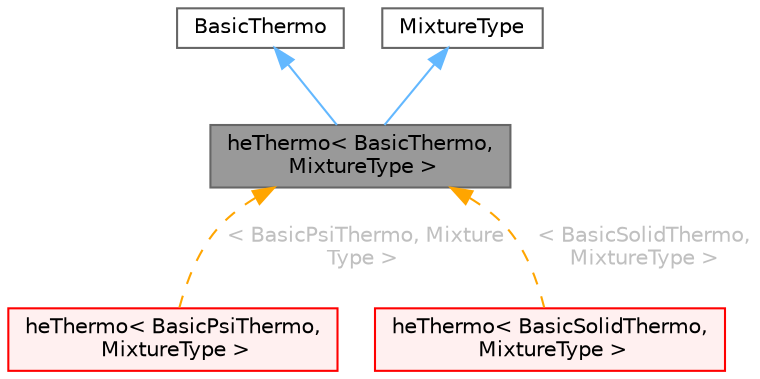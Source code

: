 digraph "heThermo&lt; BasicThermo, MixtureType &gt;"
{
 // LATEX_PDF_SIZE
  bgcolor="transparent";
  edge [fontname=Helvetica,fontsize=10,labelfontname=Helvetica,labelfontsize=10];
  node [fontname=Helvetica,fontsize=10,shape=box,height=0.2,width=0.4];
  Node1 [id="Node000001",label="heThermo\< BasicThermo,\l MixtureType \>",height=0.2,width=0.4,color="gray40", fillcolor="grey60", style="filled", fontcolor="black",tooltip="Enthalpy/Internal energy for a mixture."];
  Node2 -> Node1 [id="edge1_Node000001_Node000002",dir="back",color="steelblue1",style="solid",tooltip=" "];
  Node2 [id="Node000002",label="BasicThermo",height=0.2,width=0.4,color="gray40", fillcolor="white", style="filled",tooltip=" "];
  Node3 -> Node1 [id="edge2_Node000001_Node000003",dir="back",color="steelblue1",style="solid",tooltip=" "];
  Node3 [id="Node000003",label="MixtureType",height=0.2,width=0.4,color="gray40", fillcolor="white", style="filled",tooltip=" "];
  Node1 -> Node4 [id="edge3_Node000001_Node000004",dir="back",color="orange",style="dashed",tooltip=" ",label=" \< BasicPsiThermo, Mixture\lType \>",fontcolor="grey" ];
  Node4 [id="Node000004",label="heThermo\< BasicPsiThermo,\l MixtureType \>",height=0.2,width=0.4,color="red", fillcolor="#FFF0F0", style="filled",URL="$classFoam_1_1heThermo.html",tooltip=" "];
  Node1 -> Node8 [id="edge4_Node000001_Node000008",dir="back",color="orange",style="dashed",tooltip=" ",label=" \< BasicSolidThermo,\l MixtureType \>",fontcolor="grey" ];
  Node8 [id="Node000008",label="heThermo\< BasicSolidThermo,\l MixtureType \>",height=0.2,width=0.4,color="red", fillcolor="#FFF0F0", style="filled",URL="$classFoam_1_1heThermo.html",tooltip=" "];
}
